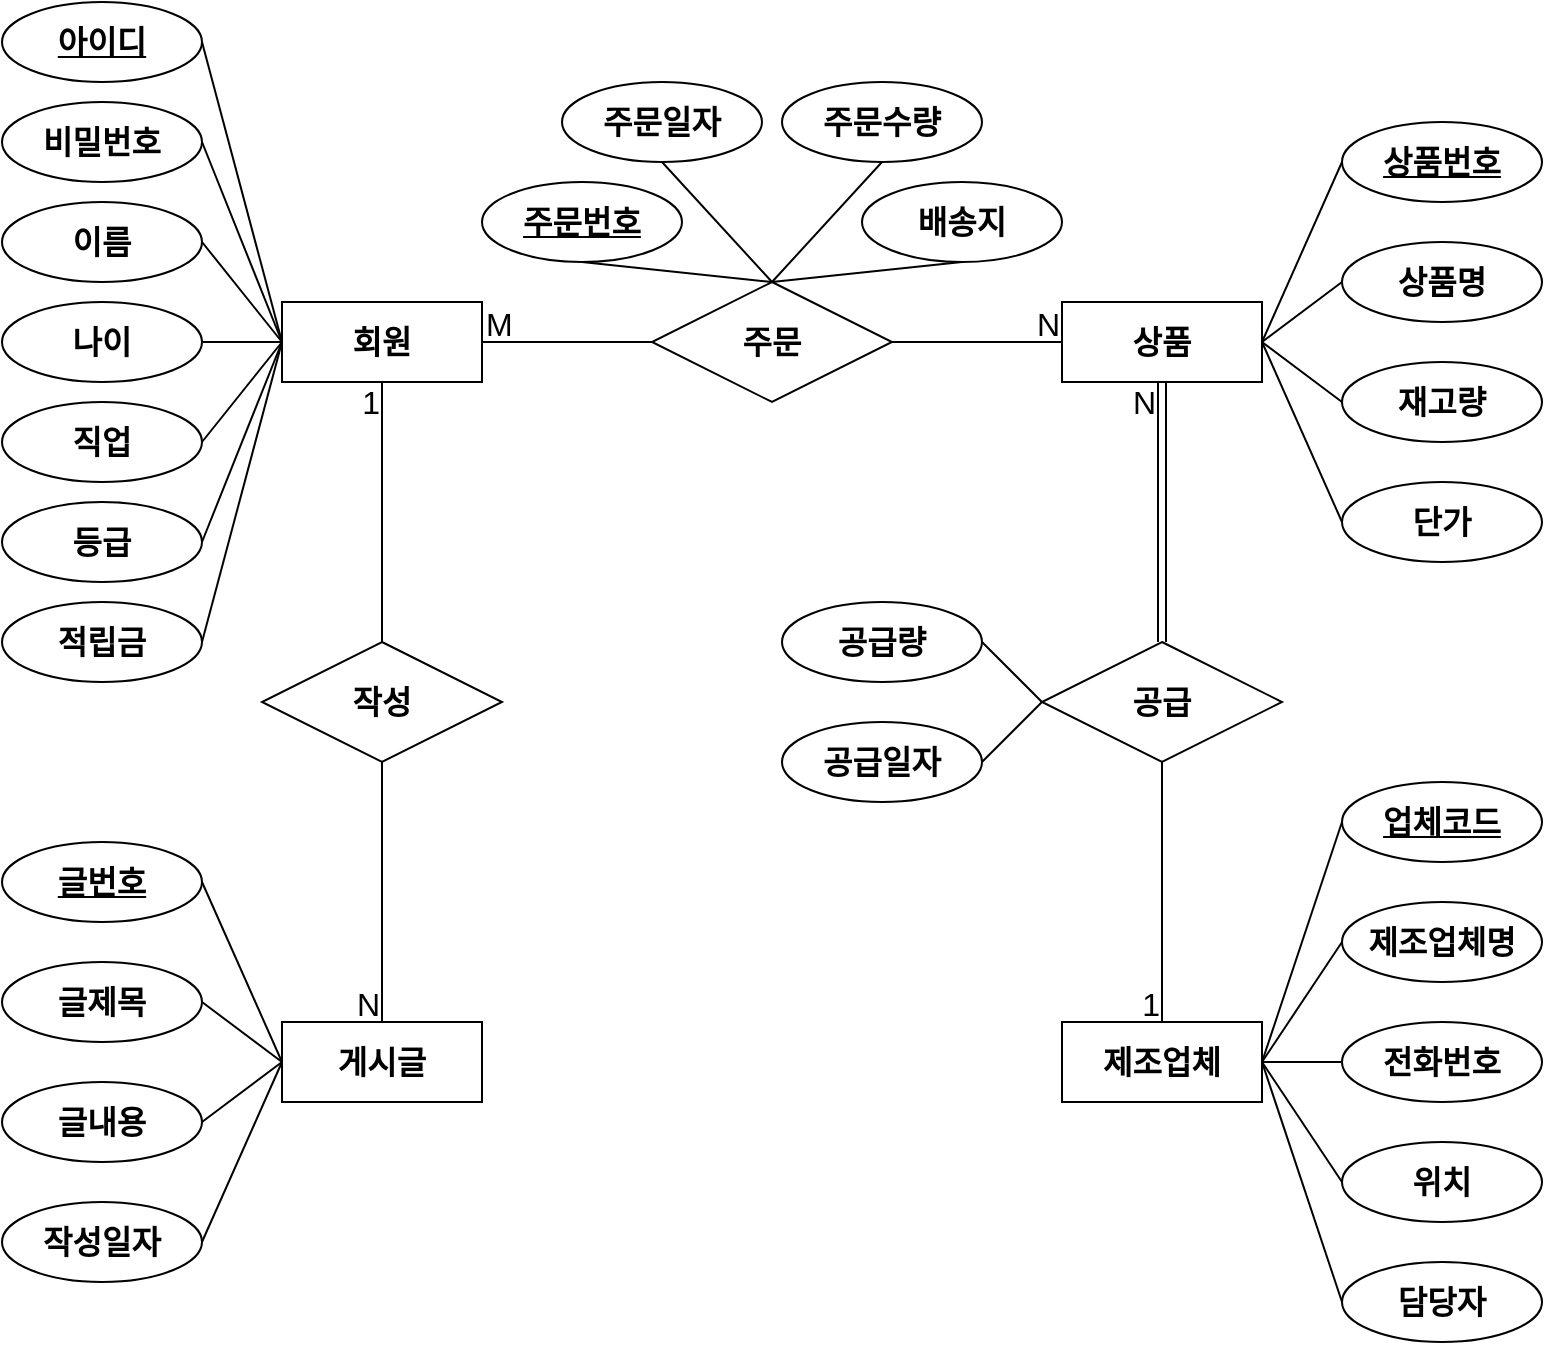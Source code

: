 <mxfile>
    <diagram id="jsAl5Rb3R3QNqB32WqyH" name="Page-1">
        <mxGraphModel dx="1168" dy="787" grid="1" gridSize="10" guides="1" tooltips="1" connect="1" arrows="1" fold="1" page="1" pageScale="1" pageWidth="850" pageHeight="1100" math="0" shadow="0">
            <root>
                <mxCell id="0"/>
                <mxCell id="1" parent="0"/>
                <mxCell id="35" value="" style="endArrow=none;html=1;rounded=0;fontSize=16;entryX=0;entryY=0.5;entryDx=0;entryDy=0;exitX=1;exitY=0.5;exitDx=0;exitDy=0;" edge="1" parent="1" source="3" target="28">
                    <mxGeometry relative="1" as="geometry">
                        <mxPoint x="640" y="130" as="sourcePoint"/>
                        <mxPoint x="710" y="60" as="targetPoint"/>
                    </mxGeometry>
                </mxCell>
                <mxCell id="36" value="" style="endArrow=none;html=1;rounded=0;fontSize=16;exitX=1;exitY=0.5;exitDx=0;exitDy=0;entryX=0;entryY=0.5;entryDx=0;entryDy=0;" edge="1" parent="1" source="3" target="29">
                    <mxGeometry relative="1" as="geometry">
                        <mxPoint x="510" y="120.5" as="sourcePoint"/>
                        <mxPoint x="550" y="121" as="targetPoint"/>
                    </mxGeometry>
                </mxCell>
                <mxCell id="2" value="&lt;font style=&quot;font-size: 16px;&quot;&gt;&lt;b&gt;회원&lt;/b&gt;&lt;/font&gt;" style="whiteSpace=wrap;html=1;align=center;" vertex="1" parent="1">
                    <mxGeometry x="180" y="190" width="100" height="40" as="geometry"/>
                </mxCell>
                <mxCell id="3" value="&lt;span style=&quot;font-size: 16px;&quot;&gt;&lt;b&gt;상품&lt;br&gt;&lt;/b&gt;&lt;/span&gt;" style="whiteSpace=wrap;html=1;align=center;" vertex="1" parent="1">
                    <mxGeometry x="570" y="190" width="100" height="40" as="geometry"/>
                </mxCell>
                <mxCell id="6" value="아이디" style="ellipse;whiteSpace=wrap;html=1;align=center;fontStyle=5;fontSize=16;" vertex="1" parent="1">
                    <mxGeometry x="40" y="40" width="100" height="40" as="geometry"/>
                </mxCell>
                <mxCell id="10" value="비밀번호" style="ellipse;whiteSpace=wrap;html=1;align=center;fontSize=16;fontStyle=1" vertex="1" parent="1">
                    <mxGeometry x="40" y="90" width="100" height="40" as="geometry"/>
                </mxCell>
                <mxCell id="11" value="이름" style="ellipse;whiteSpace=wrap;html=1;align=center;fontSize=16;fontStyle=1" vertex="1" parent="1">
                    <mxGeometry x="40" y="140" width="100" height="40" as="geometry"/>
                </mxCell>
                <mxCell id="12" value="나이" style="ellipse;whiteSpace=wrap;html=1;align=center;fontSize=16;fontStyle=1" vertex="1" parent="1">
                    <mxGeometry x="40" y="190" width="100" height="40" as="geometry"/>
                </mxCell>
                <mxCell id="13" value="직업" style="ellipse;whiteSpace=wrap;html=1;align=center;fontSize=16;fontStyle=1" vertex="1" parent="1">
                    <mxGeometry x="40" y="240" width="100" height="40" as="geometry"/>
                </mxCell>
                <mxCell id="14" value="등급" style="ellipse;whiteSpace=wrap;html=1;align=center;fontSize=16;fontStyle=1" vertex="1" parent="1">
                    <mxGeometry x="40" y="290" width="100" height="40" as="geometry"/>
                </mxCell>
                <mxCell id="15" value="적립금" style="ellipse;whiteSpace=wrap;html=1;align=center;fontSize=16;fontStyle=1" vertex="1" parent="1">
                    <mxGeometry x="40" y="340" width="100" height="40" as="geometry"/>
                </mxCell>
                <mxCell id="21" value="" style="endArrow=none;html=1;rounded=0;fontSize=16;entryX=0;entryY=0.5;entryDx=0;entryDy=0;exitX=1;exitY=0.5;exitDx=0;exitDy=0;" edge="1" parent="1" source="6" target="2">
                    <mxGeometry relative="1" as="geometry">
                        <mxPoint x="260" y="60" as="sourcePoint"/>
                        <mxPoint x="250" y="110" as="targetPoint"/>
                    </mxGeometry>
                </mxCell>
                <mxCell id="22" value="" style="endArrow=none;html=1;rounded=0;fontSize=16;entryX=0;entryY=0.5;entryDx=0;entryDy=0;exitX=1;exitY=0.5;exitDx=0;exitDy=0;" edge="1" parent="1" source="10" target="2">
                    <mxGeometry relative="1" as="geometry">
                        <mxPoint x="140" y="59.5" as="sourcePoint"/>
                        <mxPoint x="220" y="190" as="targetPoint"/>
                    </mxGeometry>
                </mxCell>
                <mxCell id="23" value="" style="endArrow=none;html=1;rounded=0;fontSize=16;entryX=0;entryY=0.5;entryDx=0;entryDy=0;exitX=1;exitY=0.5;exitDx=0;exitDy=0;" edge="1" parent="1" source="11" target="2">
                    <mxGeometry relative="1" as="geometry">
                        <mxPoint x="150" y="120" as="sourcePoint"/>
                        <mxPoint x="230" y="200" as="targetPoint"/>
                    </mxGeometry>
                </mxCell>
                <mxCell id="24" value="" style="endArrow=none;html=1;rounded=0;fontSize=16;entryX=0;entryY=0.5;entryDx=0;entryDy=0;exitX=1;exitY=0.5;exitDx=0;exitDy=0;" edge="1" parent="1" source="12" target="2">
                    <mxGeometry relative="1" as="geometry">
                        <mxPoint x="150" y="170" as="sourcePoint"/>
                        <mxPoint x="180" y="220" as="targetPoint"/>
                    </mxGeometry>
                </mxCell>
                <mxCell id="25" value="" style="endArrow=none;html=1;rounded=0;fontSize=16;exitX=1;exitY=0.5;exitDx=0;exitDy=0;entryX=0;entryY=0.5;entryDx=0;entryDy=0;" edge="1" parent="1" source="13" target="2">
                    <mxGeometry relative="1" as="geometry">
                        <mxPoint x="190" y="310" as="sourcePoint"/>
                        <mxPoint x="170" y="210" as="targetPoint"/>
                    </mxGeometry>
                </mxCell>
                <mxCell id="26" value="" style="endArrow=none;html=1;rounded=0;fontSize=16;exitX=1;exitY=0.5;exitDx=0;exitDy=0;entryX=0;entryY=0.5;entryDx=0;entryDy=0;" edge="1" parent="1" source="14" target="2">
                    <mxGeometry relative="1" as="geometry">
                        <mxPoint x="150" y="270" as="sourcePoint"/>
                        <mxPoint x="180" y="290" as="targetPoint"/>
                    </mxGeometry>
                </mxCell>
                <mxCell id="27" value="" style="endArrow=none;html=1;rounded=0;fontSize=16;exitX=1;exitY=0.5;exitDx=0;exitDy=0;entryX=0;entryY=0.5;entryDx=0;entryDy=0;" edge="1" parent="1" source="15" target="2">
                    <mxGeometry relative="1" as="geometry">
                        <mxPoint x="150" y="320" as="sourcePoint"/>
                        <mxPoint x="210" y="290" as="targetPoint"/>
                    </mxGeometry>
                </mxCell>
                <mxCell id="28" value="상품번호" style="ellipse;whiteSpace=wrap;html=1;align=center;fontStyle=5;fontSize=16;" vertex="1" parent="1">
                    <mxGeometry x="710" y="100" width="100" height="40" as="geometry"/>
                </mxCell>
                <mxCell id="29" value="상품명" style="ellipse;whiteSpace=wrap;html=1;align=center;fontSize=16;fontStyle=1" vertex="1" parent="1">
                    <mxGeometry x="710" y="160" width="100" height="40" as="geometry"/>
                </mxCell>
                <mxCell id="30" value="재고량" style="ellipse;whiteSpace=wrap;html=1;align=center;fontSize=16;fontStyle=1" vertex="1" parent="1">
                    <mxGeometry x="710" y="220" width="100" height="40" as="geometry"/>
                </mxCell>
                <mxCell id="31" value="단가" style="ellipse;whiteSpace=wrap;html=1;align=center;fontSize=16;fontStyle=1" vertex="1" parent="1">
                    <mxGeometry x="710" y="280" width="100" height="40" as="geometry"/>
                </mxCell>
                <mxCell id="42" value="" style="endArrow=none;html=1;rounded=0;fontSize=16;exitX=1;exitY=0.5;exitDx=0;exitDy=0;entryX=0;entryY=0.5;entryDx=0;entryDy=0;" edge="1" parent="1" source="3" target="30">
                    <mxGeometry relative="1" as="geometry">
                        <mxPoint x="690" y="220" as="sourcePoint"/>
                        <mxPoint x="720" y="200" as="targetPoint"/>
                    </mxGeometry>
                </mxCell>
                <mxCell id="43" value="" style="endArrow=none;html=1;rounded=0;fontSize=16;exitX=1;exitY=0.5;exitDx=0;exitDy=0;entryX=0;entryY=0.5;entryDx=0;entryDy=0;" edge="1" parent="1" source="3" target="31">
                    <mxGeometry relative="1" as="geometry">
                        <mxPoint x="690" y="220" as="sourcePoint"/>
                        <mxPoint x="720" y="250" as="targetPoint"/>
                    </mxGeometry>
                </mxCell>
                <mxCell id="62" value="&lt;span style=&quot;font-size: 16px;&quot;&gt;&lt;b&gt;제조업체&lt;br&gt;&lt;/b&gt;&lt;/span&gt;" style="whiteSpace=wrap;html=1;align=center;" vertex="1" parent="1">
                    <mxGeometry x="570" y="550" width="100" height="40" as="geometry"/>
                </mxCell>
                <mxCell id="63" value="&lt;span style=&quot;font-size: 16px;&quot;&gt;&lt;b&gt;게시글&lt;/b&gt;&lt;/span&gt;" style="whiteSpace=wrap;html=1;align=center;" vertex="1" parent="1">
                    <mxGeometry x="180" y="550" width="100" height="40" as="geometry"/>
                </mxCell>
                <mxCell id="64" value="" style="endArrow=none;html=1;rounded=0;fontSize=16;exitX=1;exitY=0.5;exitDx=0;exitDy=0;entryX=0;entryY=0.5;entryDx=0;entryDy=0;" edge="1" source="62" target="82" parent="1">
                    <mxGeometry relative="1" as="geometry">
                        <mxPoint x="650" y="520" as="sourcePoint"/>
                        <mxPoint x="660" y="480" as="targetPoint"/>
                    </mxGeometry>
                </mxCell>
                <mxCell id="65" value="" style="endArrow=none;html=1;rounded=0;fontSize=16;entryX=0;entryY=0.5;entryDx=0;entryDy=0;exitX=1;exitY=0.5;exitDx=0;exitDy=0;" edge="1" source="62" target="67" parent="1">
                    <mxGeometry relative="1" as="geometry">
                        <mxPoint x="650" y="480" as="sourcePoint"/>
                        <mxPoint x="550" y="481" as="targetPoint"/>
                    </mxGeometry>
                </mxCell>
                <mxCell id="67" value="전화번호" style="ellipse;whiteSpace=wrap;html=1;align=center;fontSize=16;fontStyle=1" vertex="1" parent="1">
                    <mxGeometry x="710" y="550" width="100" height="40" as="geometry"/>
                </mxCell>
                <mxCell id="68" value="위치" style="ellipse;whiteSpace=wrap;html=1;align=center;fontSize=16;fontStyle=1" vertex="1" parent="1">
                    <mxGeometry x="710" y="610" width="100" height="40" as="geometry"/>
                </mxCell>
                <mxCell id="69" value="담당자" style="ellipse;whiteSpace=wrap;html=1;align=center;fontSize=16;fontStyle=1" vertex="1" parent="1">
                    <mxGeometry x="710" y="670" width="100" height="40" as="geometry"/>
                </mxCell>
                <mxCell id="70" value="" style="endArrow=none;html=1;rounded=0;fontSize=16;entryX=0;entryY=0.5;entryDx=0;entryDy=0;exitX=1;exitY=0.5;exitDx=0;exitDy=0;" edge="1" source="62" target="68" parent="1">
                    <mxGeometry relative="1" as="geometry">
                        <mxPoint x="660" y="630" as="sourcePoint"/>
                        <mxPoint x="720" y="560" as="targetPoint"/>
                    </mxGeometry>
                </mxCell>
                <mxCell id="71" value="" style="endArrow=none;html=1;rounded=0;fontSize=16;entryX=0;entryY=0.5;entryDx=0;entryDy=0;exitX=1;exitY=0.5;exitDx=0;exitDy=0;" edge="1" source="62" target="69" parent="1">
                    <mxGeometry relative="1" as="geometry">
                        <mxPoint x="650" y="640" as="sourcePoint"/>
                        <mxPoint x="720" y="610" as="targetPoint"/>
                    </mxGeometry>
                </mxCell>
                <mxCell id="72" value="글제목" style="ellipse;whiteSpace=wrap;html=1;align=center;fontSize=16;fontStyle=1" vertex="1" parent="1">
                    <mxGeometry x="40" y="520" width="100" height="40" as="geometry"/>
                </mxCell>
                <mxCell id="73" value="글내용" style="ellipse;whiteSpace=wrap;html=1;align=center;fontSize=16;fontStyle=1" vertex="1" parent="1">
                    <mxGeometry x="40" y="580" width="100" height="40" as="geometry"/>
                </mxCell>
                <mxCell id="74" value="작성일자" style="ellipse;whiteSpace=wrap;html=1;align=center;fontSize=16;fontStyle=1" vertex="1" parent="1">
                    <mxGeometry x="40" y="640" width="100" height="40" as="geometry"/>
                </mxCell>
                <mxCell id="75" value="" style="endArrow=none;html=1;rounded=0;fontSize=16;exitX=0;exitY=0.5;exitDx=0;exitDy=0;entryX=1;entryY=0.5;entryDx=0;entryDy=0;" edge="1" source="63" target="81" parent="1">
                    <mxGeometry relative="1" as="geometry">
                        <mxPoint x="180" y="530" as="sourcePoint"/>
                        <mxPoint x="150" y="480" as="targetPoint"/>
                    </mxGeometry>
                </mxCell>
                <mxCell id="76" value="" style="endArrow=none;html=1;rounded=0;fontSize=16;entryX=1;entryY=0.5;entryDx=0;entryDy=0;exitX=0;exitY=0.5;exitDx=0;exitDy=0;" edge="1" source="63" target="72" parent="1">
                    <mxGeometry relative="1" as="geometry">
                        <mxPoint x="180" y="580" as="sourcePoint"/>
                        <mxPoint x="150" y="510" as="targetPoint"/>
                    </mxGeometry>
                </mxCell>
                <mxCell id="77" value="" style="endArrow=none;html=1;rounded=0;fontSize=16;entryX=1;entryY=0.5;entryDx=0;entryDy=0;exitX=0;exitY=0.5;exitDx=0;exitDy=0;" edge="1" source="63" target="73" parent="1">
                    <mxGeometry relative="1" as="geometry">
                        <mxPoint x="180" y="580" as="sourcePoint"/>
                        <mxPoint x="150" y="560" as="targetPoint"/>
                    </mxGeometry>
                </mxCell>
                <mxCell id="78" value="" style="endArrow=none;html=1;rounded=0;fontSize=16;entryX=1;entryY=0.5;entryDx=0;entryDy=0;exitX=0;exitY=0.5;exitDx=0;exitDy=0;" edge="1" source="63" target="74" parent="1">
                    <mxGeometry relative="1" as="geometry">
                        <mxPoint x="180" y="580" as="sourcePoint"/>
                        <mxPoint x="150" y="610" as="targetPoint"/>
                    </mxGeometry>
                </mxCell>
                <mxCell id="81" value="글번호" style="ellipse;whiteSpace=wrap;html=1;align=center;fontStyle=5;fontSize=16;" vertex="1" parent="1">
                    <mxGeometry x="40" y="460" width="100" height="40" as="geometry"/>
                </mxCell>
                <mxCell id="82" value="제조업체명" style="ellipse;whiteSpace=wrap;html=1;align=center;fontSize=16;fontStyle=1" vertex="1" parent="1">
                    <mxGeometry x="710" y="490" width="100" height="40" as="geometry"/>
                </mxCell>
                <mxCell id="84" value="" style="endArrow=none;html=1;rounded=0;fontSize=16;exitX=1;exitY=0.5;exitDx=0;exitDy=0;entryX=0;entryY=0.5;entryDx=0;entryDy=0;" edge="1" parent="1" source="2" target="3">
                    <mxGeometry relative="1" as="geometry">
                        <mxPoint x="390" y="320" as="sourcePoint"/>
                        <mxPoint x="550" y="320" as="targetPoint"/>
                    </mxGeometry>
                </mxCell>
                <mxCell id="85" value="M" style="resizable=0;html=1;align=left;verticalAlign=bottom;fontSize=16;" connectable="0" vertex="1" parent="84">
                    <mxGeometry x="-1" relative="1" as="geometry">
                        <mxPoint y="2" as="offset"/>
                    </mxGeometry>
                </mxCell>
                <mxCell id="86" value="N" style="resizable=0;html=1;align=right;verticalAlign=bottom;fontSize=16;" connectable="0" vertex="1" parent="84">
                    <mxGeometry x="1" relative="1" as="geometry">
                        <mxPoint x="-1" y="2" as="offset"/>
                    </mxGeometry>
                </mxCell>
                <mxCell id="83" value="주문" style="shape=rhombus;perimeter=rhombusPerimeter;whiteSpace=wrap;html=1;align=center;fontSize=16;fontStyle=1" vertex="1" parent="1">
                    <mxGeometry x="365" y="180" width="120" height="60" as="geometry"/>
                </mxCell>
                <mxCell id="87" value="주문일자" style="ellipse;whiteSpace=wrap;html=1;align=center;fontSize=16;fontStyle=1" vertex="1" parent="1">
                    <mxGeometry x="320" y="80" width="100" height="40" as="geometry"/>
                </mxCell>
                <mxCell id="88" value="주문번호" style="ellipse;whiteSpace=wrap;html=1;align=center;fontStyle=5;fontSize=16;" vertex="1" parent="1">
                    <mxGeometry x="280" y="130" width="100" height="40" as="geometry"/>
                </mxCell>
                <mxCell id="91" value="배송지" style="ellipse;whiteSpace=wrap;html=1;align=center;fontSize=16;fontStyle=1" vertex="1" parent="1">
                    <mxGeometry x="470" y="130" width="100" height="40" as="geometry"/>
                </mxCell>
                <mxCell id="92" value="주문수량" style="ellipse;whiteSpace=wrap;html=1;align=center;fontSize=16;fontStyle=1" vertex="1" parent="1">
                    <mxGeometry x="430" y="80" width="100" height="40" as="geometry"/>
                </mxCell>
                <mxCell id="93" value="" style="endArrow=none;html=1;rounded=0;fontSize=16;exitX=0.5;exitY=1;exitDx=0;exitDy=0;entryX=0.5;entryY=0;entryDx=0;entryDy=0;" edge="1" parent="1" source="87" target="83">
                    <mxGeometry relative="1" as="geometry">
                        <mxPoint x="390" y="320" as="sourcePoint"/>
                        <mxPoint x="550" y="320" as="targetPoint"/>
                    </mxGeometry>
                </mxCell>
                <mxCell id="94" value="" style="endArrow=none;html=1;rounded=0;fontSize=16;exitX=0.5;exitY=1;exitDx=0;exitDy=0;entryX=0.5;entryY=0;entryDx=0;entryDy=0;" edge="1" parent="1" source="92" target="83">
                    <mxGeometry relative="1" as="geometry">
                        <mxPoint x="370" y="120" as="sourcePoint"/>
                        <mxPoint x="435" y="190" as="targetPoint"/>
                    </mxGeometry>
                </mxCell>
                <mxCell id="95" value="" style="endArrow=none;html=1;rounded=0;fontSize=16;exitX=0.5;exitY=1;exitDx=0;exitDy=0;entryX=0.5;entryY=0;entryDx=0;entryDy=0;" edge="1" parent="1" source="91" target="83">
                    <mxGeometry relative="1" as="geometry">
                        <mxPoint x="500" y="120" as="sourcePoint"/>
                        <mxPoint x="435" y="190" as="targetPoint"/>
                    </mxGeometry>
                </mxCell>
                <mxCell id="96" value="" style="endArrow=none;html=1;rounded=0;fontSize=16;exitX=0.5;exitY=1;exitDx=0;exitDy=0;entryX=0.5;entryY=0;entryDx=0;entryDy=0;" edge="1" parent="1" source="88" target="83">
                    <mxGeometry relative="1" as="geometry">
                        <mxPoint x="530" y="180" as="sourcePoint"/>
                        <mxPoint x="435" y="190" as="targetPoint"/>
                    </mxGeometry>
                </mxCell>
                <mxCell id="98" value="공급" style="shape=rhombus;perimeter=rhombusPerimeter;whiteSpace=wrap;html=1;align=center;fontSize=16;fontStyle=1" vertex="1" parent="1">
                    <mxGeometry x="560" y="360" width="120" height="60" as="geometry"/>
                </mxCell>
                <mxCell id="99" value="공급량" style="ellipse;whiteSpace=wrap;html=1;align=center;fontSize=16;fontStyle=1" vertex="1" parent="1">
                    <mxGeometry x="430" y="340" width="100" height="40" as="geometry"/>
                </mxCell>
                <mxCell id="100" value="공급일자" style="ellipse;whiteSpace=wrap;html=1;align=center;fontSize=16;fontStyle=1" vertex="1" parent="1">
                    <mxGeometry x="430" y="400" width="100" height="40" as="geometry"/>
                </mxCell>
                <mxCell id="101" value="" style="endArrow=none;html=1;rounded=0;fontSize=16;entryX=0;entryY=0.5;entryDx=0;entryDy=0;exitX=1;exitY=0.5;exitDx=0;exitDy=0;" edge="1" parent="1" source="99" target="98">
                    <mxGeometry relative="1" as="geometry">
                        <mxPoint x="390" y="420" as="sourcePoint"/>
                        <mxPoint x="550" y="420" as="targetPoint"/>
                    </mxGeometry>
                </mxCell>
                <mxCell id="102" value="" style="endArrow=none;html=1;rounded=0;fontSize=16;entryX=0;entryY=0.5;entryDx=0;entryDy=0;exitX=1;exitY=0.5;exitDx=0;exitDy=0;" edge="1" parent="1" source="100" target="98">
                    <mxGeometry relative="1" as="geometry">
                        <mxPoint x="540" y="370" as="sourcePoint"/>
                        <mxPoint x="570" y="400" as="targetPoint"/>
                    </mxGeometry>
                </mxCell>
                <mxCell id="107" value="" style="shape=link;html=1;rounded=0;fontSize=16;entryX=0.5;entryY=1;entryDx=0;entryDy=0;exitX=0.5;exitY=0;exitDx=0;exitDy=0;" edge="1" parent="1" source="98" target="3">
                    <mxGeometry relative="1" as="geometry">
                        <mxPoint x="650" y="330" as="sourcePoint"/>
                        <mxPoint x="640" y="250" as="targetPoint"/>
                    </mxGeometry>
                </mxCell>
                <mxCell id="108" value="N" style="resizable=0;html=1;align=right;verticalAlign=bottom;fontSize=16;" connectable="0" vertex="1" parent="107">
                    <mxGeometry x="1" relative="1" as="geometry">
                        <mxPoint x="-3" y="21" as="offset"/>
                    </mxGeometry>
                </mxCell>
                <mxCell id="110" value="" style="endArrow=none;html=1;rounded=0;fontSize=16;entryX=0.5;entryY=0;entryDx=0;entryDy=0;exitX=0.5;exitY=1;exitDx=0;exitDy=0;" edge="1" parent="1" source="98" target="62">
                    <mxGeometry relative="1" as="geometry">
                        <mxPoint x="390" y="420" as="sourcePoint"/>
                        <mxPoint x="550" y="420" as="targetPoint"/>
                    </mxGeometry>
                </mxCell>
                <mxCell id="111" value="1" style="resizable=0;html=1;align=right;verticalAlign=bottom;fontSize=16;" connectable="0" vertex="1" parent="110">
                    <mxGeometry x="1" relative="1" as="geometry">
                        <mxPoint x="-1" y="2" as="offset"/>
                    </mxGeometry>
                </mxCell>
                <mxCell id="112" value="작성" style="shape=rhombus;perimeter=rhombusPerimeter;whiteSpace=wrap;html=1;align=center;fontSize=16;fontStyle=1" vertex="1" parent="1">
                    <mxGeometry x="170" y="360" width="120" height="60" as="geometry"/>
                </mxCell>
                <mxCell id="116" value="" style="endArrow=none;html=1;rounded=0;fontSize=16;exitX=0.5;exitY=0;exitDx=0;exitDy=0;entryX=0.5;entryY=1;entryDx=0;entryDy=0;" edge="1" parent="1" source="112" target="2">
                    <mxGeometry relative="1" as="geometry">
                        <mxPoint x="390" y="420" as="sourcePoint"/>
                        <mxPoint x="550" y="420" as="targetPoint"/>
                    </mxGeometry>
                </mxCell>
                <mxCell id="117" value="1" style="resizable=0;html=1;align=right;verticalAlign=bottom;fontSize=16;" connectable="0" vertex="1" parent="116">
                    <mxGeometry x="1" relative="1" as="geometry">
                        <mxPoint x="-1" y="21" as="offset"/>
                    </mxGeometry>
                </mxCell>
                <mxCell id="118" value="" style="endArrow=none;html=1;rounded=0;fontSize=16;exitX=0.5;exitY=1;exitDx=0;exitDy=0;entryX=0.5;entryY=0;entryDx=0;entryDy=0;" edge="1" parent="1" source="112" target="63">
                    <mxGeometry relative="1" as="geometry">
                        <mxPoint x="390" y="420" as="sourcePoint"/>
                        <mxPoint x="550" y="420" as="targetPoint"/>
                    </mxGeometry>
                </mxCell>
                <mxCell id="119" value="N" style="resizable=0;html=1;align=right;verticalAlign=bottom;fontSize=16;" connectable="0" vertex="1" parent="118">
                    <mxGeometry x="1" relative="1" as="geometry">
                        <mxPoint x="-1" y="2" as="offset"/>
                    </mxGeometry>
                </mxCell>
                <mxCell id="121" value="업체코드" style="ellipse;whiteSpace=wrap;html=1;align=center;fontStyle=5;fontSize=16;" vertex="1" parent="1">
                    <mxGeometry x="710" y="430" width="100" height="40" as="geometry"/>
                </mxCell>
                <mxCell id="122" value="" style="endArrow=none;html=1;rounded=0;fontSize=16;exitX=1;exitY=0.5;exitDx=0;exitDy=0;entryX=0;entryY=0.5;entryDx=0;entryDy=0;" edge="1" parent="1" source="62" target="121">
                    <mxGeometry relative="1" as="geometry">
                        <mxPoint x="680" y="580" as="sourcePoint"/>
                        <mxPoint x="720" y="490" as="targetPoint"/>
                    </mxGeometry>
                </mxCell>
            </root>
        </mxGraphModel>
    </diagram>
    <diagram id="MtBT6sG43rAc6Wiq1xis" name="Page-2">
        <mxGraphModel dx="1168" dy="787" grid="1" gridSize="10" guides="1" tooltips="1" connect="1" arrows="1" fold="1" page="1" pageScale="1" pageWidth="850" pageHeight="1100" math="0" shadow="0">
            <root>
                <mxCell id="0"/>
                <mxCell id="1" parent="0"/>
                <mxCell id="a8aeAzdmmFywEBgKxVxd-1" value="상품" style="shape=table;startSize=30;container=1;collapsible=1;childLayout=tableLayout;fixedRows=1;rowLines=0;fontStyle=1;align=center;resizeLast=1;fontSize=16;" vertex="1" parent="1">
                    <mxGeometry x="630" y="40" width="180" height="180" as="geometry"/>
                </mxCell>
                <mxCell id="a8aeAzdmmFywEBgKxVxd-2" value="" style="shape=tableRow;horizontal=0;startSize=0;swimlaneHead=0;swimlaneBody=0;fillColor=none;collapsible=0;dropTarget=0;points=[[0,0.5],[1,0.5]];portConstraint=eastwest;top=0;left=0;right=0;bottom=1;fontSize=16;" vertex="1" parent="a8aeAzdmmFywEBgKxVxd-1">
                    <mxGeometry y="30" width="180" height="30" as="geometry"/>
                </mxCell>
                <mxCell id="a8aeAzdmmFywEBgKxVxd-3" value="PK" style="shape=partialRectangle;connectable=0;fillColor=none;top=0;left=0;bottom=0;right=0;fontStyle=1;overflow=hidden;fontSize=16;" vertex="1" parent="a8aeAzdmmFywEBgKxVxd-2">
                    <mxGeometry width="30" height="30" as="geometry">
                        <mxRectangle width="30" height="30" as="alternateBounds"/>
                    </mxGeometry>
                </mxCell>
                <mxCell id="a8aeAzdmmFywEBgKxVxd-4" value="상품번호" style="shape=partialRectangle;connectable=0;fillColor=none;top=0;left=0;bottom=0;right=0;align=left;spacingLeft=6;fontStyle=5;overflow=hidden;fontSize=16;" vertex="1" parent="a8aeAzdmmFywEBgKxVxd-2">
                    <mxGeometry x="30" width="150" height="30" as="geometry">
                        <mxRectangle width="150" height="30" as="alternateBounds"/>
                    </mxGeometry>
                </mxCell>
                <mxCell id="_bNFRMk8rNbkl4sg2uGG-1" value="" style="shape=tableRow;horizontal=0;startSize=0;swimlaneHead=0;swimlaneBody=0;fillColor=none;collapsible=0;dropTarget=0;points=[[0,0.5],[1,0.5]];portConstraint=eastwest;top=0;left=0;right=0;bottom=1;fontSize=16;" vertex="1" parent="a8aeAzdmmFywEBgKxVxd-1">
                    <mxGeometry y="60" width="180" height="30" as="geometry"/>
                </mxCell>
                <mxCell id="_bNFRMk8rNbkl4sg2uGG-2" value="FK" style="shape=partialRectangle;connectable=0;fillColor=none;top=0;left=0;bottom=0;right=0;fontStyle=1;overflow=hidden;fontSize=16;" vertex="1" parent="_bNFRMk8rNbkl4sg2uGG-1">
                    <mxGeometry width="30" height="30" as="geometry">
                        <mxRectangle width="30" height="30" as="alternateBounds"/>
                    </mxGeometry>
                </mxCell>
                <mxCell id="_bNFRMk8rNbkl4sg2uGG-3" value="업체코드" style="shape=partialRectangle;connectable=0;fillColor=none;top=0;left=0;bottom=0;right=0;align=left;spacingLeft=6;fontStyle=5;overflow=hidden;fontSize=16;" vertex="1" parent="_bNFRMk8rNbkl4sg2uGG-1">
                    <mxGeometry x="30" width="150" height="30" as="geometry">
                        <mxRectangle width="150" height="30" as="alternateBounds"/>
                    </mxGeometry>
                </mxCell>
                <mxCell id="a8aeAzdmmFywEBgKxVxd-5" value="" style="shape=tableRow;horizontal=0;startSize=0;swimlaneHead=0;swimlaneBody=0;fillColor=none;collapsible=0;dropTarget=0;points=[[0,0.5],[1,0.5]];portConstraint=eastwest;top=0;left=0;right=0;bottom=0;fontSize=16;" vertex="1" parent="a8aeAzdmmFywEBgKxVxd-1">
                    <mxGeometry y="90" width="180" height="30" as="geometry"/>
                </mxCell>
                <mxCell id="a8aeAzdmmFywEBgKxVxd-6" value="" style="shape=partialRectangle;connectable=0;fillColor=none;top=0;left=0;bottom=0;right=0;editable=1;overflow=hidden;fontSize=16;" vertex="1" parent="a8aeAzdmmFywEBgKxVxd-5">
                    <mxGeometry width="30" height="30" as="geometry">
                        <mxRectangle width="30" height="30" as="alternateBounds"/>
                    </mxGeometry>
                </mxCell>
                <mxCell id="a8aeAzdmmFywEBgKxVxd-7" value="상품명" style="shape=partialRectangle;connectable=0;fillColor=none;top=0;left=0;bottom=0;right=0;align=left;spacingLeft=6;overflow=hidden;fontSize=16;" vertex="1" parent="a8aeAzdmmFywEBgKxVxd-5">
                    <mxGeometry x="30" width="150" height="30" as="geometry">
                        <mxRectangle width="150" height="30" as="alternateBounds"/>
                    </mxGeometry>
                </mxCell>
                <mxCell id="a8aeAzdmmFywEBgKxVxd-8" value="" style="shape=tableRow;horizontal=0;startSize=0;swimlaneHead=0;swimlaneBody=0;fillColor=none;collapsible=0;dropTarget=0;points=[[0,0.5],[1,0.5]];portConstraint=eastwest;top=0;left=0;right=0;bottom=0;fontSize=16;" vertex="1" parent="a8aeAzdmmFywEBgKxVxd-1">
                    <mxGeometry y="120" width="180" height="30" as="geometry"/>
                </mxCell>
                <mxCell id="a8aeAzdmmFywEBgKxVxd-9" value="" style="shape=partialRectangle;connectable=0;fillColor=none;top=0;left=0;bottom=0;right=0;editable=1;overflow=hidden;fontSize=16;" vertex="1" parent="a8aeAzdmmFywEBgKxVxd-8">
                    <mxGeometry width="30" height="30" as="geometry">
                        <mxRectangle width="30" height="30" as="alternateBounds"/>
                    </mxGeometry>
                </mxCell>
                <mxCell id="a8aeAzdmmFywEBgKxVxd-10" value="재고량" style="shape=partialRectangle;connectable=0;fillColor=none;top=0;left=0;bottom=0;right=0;align=left;spacingLeft=6;overflow=hidden;fontSize=16;" vertex="1" parent="a8aeAzdmmFywEBgKxVxd-8">
                    <mxGeometry x="30" width="150" height="30" as="geometry">
                        <mxRectangle width="150" height="30" as="alternateBounds"/>
                    </mxGeometry>
                </mxCell>
                <mxCell id="a8aeAzdmmFywEBgKxVxd-11" value="" style="shape=tableRow;horizontal=0;startSize=0;swimlaneHead=0;swimlaneBody=0;fillColor=none;collapsible=0;dropTarget=0;points=[[0,0.5],[1,0.5]];portConstraint=eastwest;top=0;left=0;right=0;bottom=0;fontSize=16;" vertex="1" parent="a8aeAzdmmFywEBgKxVxd-1">
                    <mxGeometry y="150" width="180" height="30" as="geometry"/>
                </mxCell>
                <mxCell id="a8aeAzdmmFywEBgKxVxd-12" value="" style="shape=partialRectangle;connectable=0;fillColor=none;top=0;left=0;bottom=0;right=0;editable=1;overflow=hidden;fontSize=16;" vertex="1" parent="a8aeAzdmmFywEBgKxVxd-11">
                    <mxGeometry width="30" height="30" as="geometry">
                        <mxRectangle width="30" height="30" as="alternateBounds"/>
                    </mxGeometry>
                </mxCell>
                <mxCell id="a8aeAzdmmFywEBgKxVxd-13" value="단가" style="shape=partialRectangle;connectable=0;fillColor=none;top=0;left=0;bottom=0;right=0;align=left;spacingLeft=6;overflow=hidden;fontSize=16;" vertex="1" parent="a8aeAzdmmFywEBgKxVxd-11">
                    <mxGeometry x="30" width="150" height="30" as="geometry">
                        <mxRectangle width="150" height="30" as="alternateBounds"/>
                    </mxGeometry>
                </mxCell>
                <mxCell id="7ZBSr1rSLkmTjRtiSwF3-1" value="제조업체" style="shape=table;startSize=30;container=1;collapsible=1;childLayout=tableLayout;fixedRows=1;rowLines=0;fontStyle=1;align=center;resizeLast=1;fontSize=16;" vertex="1" parent="1">
                    <mxGeometry x="630" y="430" width="180" height="180" as="geometry"/>
                </mxCell>
                <mxCell id="7ZBSr1rSLkmTjRtiSwF3-2" value="" style="shape=tableRow;horizontal=0;startSize=0;swimlaneHead=0;swimlaneBody=0;fillColor=none;collapsible=0;dropTarget=0;points=[[0,0.5],[1,0.5]];portConstraint=eastwest;top=0;left=0;right=0;bottom=1;fontSize=16;" vertex="1" parent="7ZBSr1rSLkmTjRtiSwF3-1">
                    <mxGeometry y="30" width="180" height="30" as="geometry"/>
                </mxCell>
                <mxCell id="7ZBSr1rSLkmTjRtiSwF3-3" value="PK" style="shape=partialRectangle;connectable=0;fillColor=none;top=0;left=0;bottom=0;right=0;fontStyle=1;overflow=hidden;fontSize=16;" vertex="1" parent="7ZBSr1rSLkmTjRtiSwF3-2">
                    <mxGeometry width="30" height="30" as="geometry">
                        <mxRectangle width="30" height="30" as="alternateBounds"/>
                    </mxGeometry>
                </mxCell>
                <mxCell id="7ZBSr1rSLkmTjRtiSwF3-4" value="업체코드" style="shape=partialRectangle;connectable=0;fillColor=none;top=0;left=0;bottom=0;right=0;align=left;spacingLeft=6;fontStyle=5;overflow=hidden;fontSize=16;" vertex="1" parent="7ZBSr1rSLkmTjRtiSwF3-2">
                    <mxGeometry x="30" width="150" height="30" as="geometry">
                        <mxRectangle width="150" height="30" as="alternateBounds"/>
                    </mxGeometry>
                </mxCell>
                <mxCell id="7ZBSr1rSLkmTjRtiSwF3-5" value="" style="shape=tableRow;horizontal=0;startSize=0;swimlaneHead=0;swimlaneBody=0;fillColor=none;collapsible=0;dropTarget=0;points=[[0,0.5],[1,0.5]];portConstraint=eastwest;top=0;left=0;right=0;bottom=0;fontSize=16;" vertex="1" parent="7ZBSr1rSLkmTjRtiSwF3-1">
                    <mxGeometry y="60" width="180" height="30" as="geometry"/>
                </mxCell>
                <mxCell id="7ZBSr1rSLkmTjRtiSwF3-6" value="" style="shape=partialRectangle;connectable=0;fillColor=none;top=0;left=0;bottom=0;right=0;editable=1;overflow=hidden;fontSize=16;" vertex="1" parent="7ZBSr1rSLkmTjRtiSwF3-5">
                    <mxGeometry width="30" height="30" as="geometry">
                        <mxRectangle width="30" height="30" as="alternateBounds"/>
                    </mxGeometry>
                </mxCell>
                <mxCell id="7ZBSr1rSLkmTjRtiSwF3-7" value="제조업체명" style="shape=partialRectangle;connectable=0;fillColor=none;top=0;left=0;bottom=0;right=0;align=left;spacingLeft=6;overflow=hidden;fontSize=16;" vertex="1" parent="7ZBSr1rSLkmTjRtiSwF3-5">
                    <mxGeometry x="30" width="150" height="30" as="geometry">
                        <mxRectangle width="150" height="30" as="alternateBounds"/>
                    </mxGeometry>
                </mxCell>
                <mxCell id="7ZBSr1rSLkmTjRtiSwF3-8" value="" style="shape=tableRow;horizontal=0;startSize=0;swimlaneHead=0;swimlaneBody=0;fillColor=none;collapsible=0;dropTarget=0;points=[[0,0.5],[1,0.5]];portConstraint=eastwest;top=0;left=0;right=0;bottom=0;fontSize=16;" vertex="1" parent="7ZBSr1rSLkmTjRtiSwF3-1">
                    <mxGeometry y="90" width="180" height="30" as="geometry"/>
                </mxCell>
                <mxCell id="7ZBSr1rSLkmTjRtiSwF3-9" value="" style="shape=partialRectangle;connectable=0;fillColor=none;top=0;left=0;bottom=0;right=0;editable=1;overflow=hidden;fontSize=16;" vertex="1" parent="7ZBSr1rSLkmTjRtiSwF3-8">
                    <mxGeometry width="30" height="30" as="geometry">
                        <mxRectangle width="30" height="30" as="alternateBounds"/>
                    </mxGeometry>
                </mxCell>
                <mxCell id="7ZBSr1rSLkmTjRtiSwF3-10" value="전화번호" style="shape=partialRectangle;connectable=0;fillColor=none;top=0;left=0;bottom=0;right=0;align=left;spacingLeft=6;overflow=hidden;fontSize=16;" vertex="1" parent="7ZBSr1rSLkmTjRtiSwF3-8">
                    <mxGeometry x="30" width="150" height="30" as="geometry">
                        <mxRectangle width="150" height="30" as="alternateBounds"/>
                    </mxGeometry>
                </mxCell>
                <mxCell id="7ZBSr1rSLkmTjRtiSwF3-11" value="" style="shape=tableRow;horizontal=0;startSize=0;swimlaneHead=0;swimlaneBody=0;fillColor=none;collapsible=0;dropTarget=0;points=[[0,0.5],[1,0.5]];portConstraint=eastwest;top=0;left=0;right=0;bottom=0;fontSize=16;" vertex="1" parent="7ZBSr1rSLkmTjRtiSwF3-1">
                    <mxGeometry y="120" width="180" height="30" as="geometry"/>
                </mxCell>
                <mxCell id="7ZBSr1rSLkmTjRtiSwF3-12" value="" style="shape=partialRectangle;connectable=0;fillColor=none;top=0;left=0;bottom=0;right=0;editable=1;overflow=hidden;fontSize=16;" vertex="1" parent="7ZBSr1rSLkmTjRtiSwF3-11">
                    <mxGeometry width="30" height="30" as="geometry">
                        <mxRectangle width="30" height="30" as="alternateBounds"/>
                    </mxGeometry>
                </mxCell>
                <mxCell id="7ZBSr1rSLkmTjRtiSwF3-13" value="위치" style="shape=partialRectangle;connectable=0;fillColor=none;top=0;left=0;bottom=0;right=0;align=left;spacingLeft=6;overflow=hidden;fontSize=16;" vertex="1" parent="7ZBSr1rSLkmTjRtiSwF3-11">
                    <mxGeometry x="30" width="150" height="30" as="geometry">
                        <mxRectangle width="150" height="30" as="alternateBounds"/>
                    </mxGeometry>
                </mxCell>
                <mxCell id="7ZBSr1rSLkmTjRtiSwF3-40" value="" style="shape=tableRow;horizontal=0;startSize=0;swimlaneHead=0;swimlaneBody=0;fillColor=none;collapsible=0;dropTarget=0;points=[[0,0.5],[1,0.5]];portConstraint=eastwest;top=0;left=0;right=0;bottom=0;fontSize=16;" vertex="1" parent="7ZBSr1rSLkmTjRtiSwF3-1">
                    <mxGeometry y="150" width="180" height="30" as="geometry"/>
                </mxCell>
                <mxCell id="7ZBSr1rSLkmTjRtiSwF3-41" value="" style="shape=partialRectangle;connectable=0;fillColor=none;top=0;left=0;bottom=0;right=0;editable=1;overflow=hidden;fontSize=16;" vertex="1" parent="7ZBSr1rSLkmTjRtiSwF3-40">
                    <mxGeometry width="30" height="30" as="geometry">
                        <mxRectangle width="30" height="30" as="alternateBounds"/>
                    </mxGeometry>
                </mxCell>
                <mxCell id="7ZBSr1rSLkmTjRtiSwF3-42" value="담당자" style="shape=partialRectangle;connectable=0;fillColor=none;top=0;left=0;bottom=0;right=0;align=left;spacingLeft=6;overflow=hidden;fontSize=16;" vertex="1" parent="7ZBSr1rSLkmTjRtiSwF3-40">
                    <mxGeometry x="30" width="150" height="30" as="geometry">
                        <mxRectangle width="150" height="30" as="alternateBounds"/>
                    </mxGeometry>
                </mxCell>
                <mxCell id="7ZBSr1rSLkmTjRtiSwF3-14" value="게시글" style="shape=table;startSize=30;container=1;collapsible=1;childLayout=tableLayout;fixedRows=1;rowLines=0;fontStyle=1;align=center;resizeLast=1;fontSize=16;" vertex="1" parent="1">
                    <mxGeometry x="40" y="430" width="180" height="180" as="geometry"/>
                </mxCell>
                <mxCell id="7ZBSr1rSLkmTjRtiSwF3-15" value="" style="shape=tableRow;horizontal=0;startSize=0;swimlaneHead=0;swimlaneBody=0;fillColor=none;collapsible=0;dropTarget=0;points=[[0,0.5],[1,0.5]];portConstraint=eastwest;top=0;left=0;right=0;bottom=1;fontSize=16;" vertex="1" parent="7ZBSr1rSLkmTjRtiSwF3-14">
                    <mxGeometry y="30" width="180" height="30" as="geometry"/>
                </mxCell>
                <mxCell id="7ZBSr1rSLkmTjRtiSwF3-16" value="PK" style="shape=partialRectangle;connectable=0;fillColor=none;top=0;left=0;bottom=0;right=0;fontStyle=1;overflow=hidden;fontSize=16;" vertex="1" parent="7ZBSr1rSLkmTjRtiSwF3-15">
                    <mxGeometry width="30" height="30" as="geometry">
                        <mxRectangle width="30" height="30" as="alternateBounds"/>
                    </mxGeometry>
                </mxCell>
                <mxCell id="7ZBSr1rSLkmTjRtiSwF3-17" value="글번호" style="shape=partialRectangle;connectable=0;fillColor=none;top=0;left=0;bottom=0;right=0;align=left;spacingLeft=6;fontStyle=5;overflow=hidden;fontSize=16;" vertex="1" parent="7ZBSr1rSLkmTjRtiSwF3-15">
                    <mxGeometry x="30" width="150" height="30" as="geometry">
                        <mxRectangle width="150" height="30" as="alternateBounds"/>
                    </mxGeometry>
                </mxCell>
                <mxCell id="mFQa-hgQGJaao2VR6IK3-1" value="" style="shape=tableRow;horizontal=0;startSize=0;swimlaneHead=0;swimlaneBody=0;fillColor=none;collapsible=0;dropTarget=0;points=[[0,0.5],[1,0.5]];portConstraint=eastwest;top=0;left=0;right=0;bottom=1;fontSize=16;" vertex="1" parent="7ZBSr1rSLkmTjRtiSwF3-14">
                    <mxGeometry y="60" width="180" height="30" as="geometry"/>
                </mxCell>
                <mxCell id="mFQa-hgQGJaao2VR6IK3-2" value="FK" style="shape=partialRectangle;connectable=0;fillColor=none;top=0;left=0;bottom=0;right=0;fontStyle=1;overflow=hidden;fontSize=16;" vertex="1" parent="mFQa-hgQGJaao2VR6IK3-1">
                    <mxGeometry width="30" height="30" as="geometry">
                        <mxRectangle width="30" height="30" as="alternateBounds"/>
                    </mxGeometry>
                </mxCell>
                <mxCell id="mFQa-hgQGJaao2VR6IK3-3" value="아이디" style="shape=partialRectangle;connectable=0;fillColor=none;top=0;left=0;bottom=0;right=0;align=left;spacingLeft=6;fontStyle=5;overflow=hidden;fontSize=16;" vertex="1" parent="mFQa-hgQGJaao2VR6IK3-1">
                    <mxGeometry x="30" width="150" height="30" as="geometry">
                        <mxRectangle width="150" height="30" as="alternateBounds"/>
                    </mxGeometry>
                </mxCell>
                <mxCell id="7ZBSr1rSLkmTjRtiSwF3-18" value="" style="shape=tableRow;horizontal=0;startSize=0;swimlaneHead=0;swimlaneBody=0;fillColor=none;collapsible=0;dropTarget=0;points=[[0,0.5],[1,0.5]];portConstraint=eastwest;top=0;left=0;right=0;bottom=0;fontSize=16;" vertex="1" parent="7ZBSr1rSLkmTjRtiSwF3-14">
                    <mxGeometry y="90" width="180" height="30" as="geometry"/>
                </mxCell>
                <mxCell id="7ZBSr1rSLkmTjRtiSwF3-19" value="" style="shape=partialRectangle;connectable=0;fillColor=none;top=0;left=0;bottom=0;right=0;editable=1;overflow=hidden;fontSize=16;" vertex="1" parent="7ZBSr1rSLkmTjRtiSwF3-18">
                    <mxGeometry width="30" height="30" as="geometry">
                        <mxRectangle width="30" height="30" as="alternateBounds"/>
                    </mxGeometry>
                </mxCell>
                <mxCell id="7ZBSr1rSLkmTjRtiSwF3-20" value="글제목" style="shape=partialRectangle;connectable=0;fillColor=none;top=0;left=0;bottom=0;right=0;align=left;spacingLeft=6;overflow=hidden;fontSize=16;" vertex="1" parent="7ZBSr1rSLkmTjRtiSwF3-18">
                    <mxGeometry x="30" width="150" height="30" as="geometry">
                        <mxRectangle width="150" height="30" as="alternateBounds"/>
                    </mxGeometry>
                </mxCell>
                <mxCell id="7ZBSr1rSLkmTjRtiSwF3-21" value="" style="shape=tableRow;horizontal=0;startSize=0;swimlaneHead=0;swimlaneBody=0;fillColor=none;collapsible=0;dropTarget=0;points=[[0,0.5],[1,0.5]];portConstraint=eastwest;top=0;left=0;right=0;bottom=0;fontSize=16;" vertex="1" parent="7ZBSr1rSLkmTjRtiSwF3-14">
                    <mxGeometry y="120" width="180" height="30" as="geometry"/>
                </mxCell>
                <mxCell id="7ZBSr1rSLkmTjRtiSwF3-22" value="" style="shape=partialRectangle;connectable=0;fillColor=none;top=0;left=0;bottom=0;right=0;editable=1;overflow=hidden;fontSize=16;" vertex="1" parent="7ZBSr1rSLkmTjRtiSwF3-21">
                    <mxGeometry width="30" height="30" as="geometry">
                        <mxRectangle width="30" height="30" as="alternateBounds"/>
                    </mxGeometry>
                </mxCell>
                <mxCell id="7ZBSr1rSLkmTjRtiSwF3-23" value="글내용" style="shape=partialRectangle;connectable=0;fillColor=none;top=0;left=0;bottom=0;right=0;align=left;spacingLeft=6;overflow=hidden;fontSize=16;" vertex="1" parent="7ZBSr1rSLkmTjRtiSwF3-21">
                    <mxGeometry x="30" width="150" height="30" as="geometry">
                        <mxRectangle width="150" height="30" as="alternateBounds"/>
                    </mxGeometry>
                </mxCell>
                <mxCell id="7ZBSr1rSLkmTjRtiSwF3-24" value="" style="shape=tableRow;horizontal=0;startSize=0;swimlaneHead=0;swimlaneBody=0;fillColor=none;collapsible=0;dropTarget=0;points=[[0,0.5],[1,0.5]];portConstraint=eastwest;top=0;left=0;right=0;bottom=0;fontSize=16;" vertex="1" parent="7ZBSr1rSLkmTjRtiSwF3-14">
                    <mxGeometry y="150" width="180" height="30" as="geometry"/>
                </mxCell>
                <mxCell id="7ZBSr1rSLkmTjRtiSwF3-25" value="" style="shape=partialRectangle;connectable=0;fillColor=none;top=0;left=0;bottom=0;right=0;editable=1;overflow=hidden;fontSize=16;" vertex="1" parent="7ZBSr1rSLkmTjRtiSwF3-24">
                    <mxGeometry width="30" height="30" as="geometry">
                        <mxRectangle width="30" height="30" as="alternateBounds"/>
                    </mxGeometry>
                </mxCell>
                <mxCell id="7ZBSr1rSLkmTjRtiSwF3-26" value="작성일자" style="shape=partialRectangle;connectable=0;fillColor=none;top=0;left=0;bottom=0;right=0;align=left;spacingLeft=6;overflow=hidden;fontSize=16;" vertex="1" parent="7ZBSr1rSLkmTjRtiSwF3-24">
                    <mxGeometry x="30" width="150" height="30" as="geometry">
                        <mxRectangle width="150" height="30" as="alternateBounds"/>
                    </mxGeometry>
                </mxCell>
                <mxCell id="7ZBSr1rSLkmTjRtiSwF3-27" value="회원" style="shape=table;startSize=30;container=1;collapsible=1;childLayout=tableLayout;fixedRows=1;rowLines=0;fontStyle=1;align=center;resizeLast=1;fontSize=16;" vertex="1" parent="1">
                    <mxGeometry x="40" y="40" width="180" height="240" as="geometry"/>
                </mxCell>
                <mxCell id="7ZBSr1rSLkmTjRtiSwF3-28" value="" style="shape=tableRow;horizontal=0;startSize=0;swimlaneHead=0;swimlaneBody=0;fillColor=none;collapsible=0;dropTarget=0;points=[[0,0.5],[1,0.5]];portConstraint=eastwest;top=0;left=0;right=0;bottom=1;fontSize=16;" vertex="1" parent="7ZBSr1rSLkmTjRtiSwF3-27">
                    <mxGeometry y="30" width="180" height="30" as="geometry"/>
                </mxCell>
                <mxCell id="7ZBSr1rSLkmTjRtiSwF3-29" value="PK" style="shape=partialRectangle;connectable=0;fillColor=none;top=0;left=0;bottom=0;right=0;fontStyle=1;overflow=hidden;fontSize=16;" vertex="1" parent="7ZBSr1rSLkmTjRtiSwF3-28">
                    <mxGeometry width="30" height="30" as="geometry">
                        <mxRectangle width="30" height="30" as="alternateBounds"/>
                    </mxGeometry>
                </mxCell>
                <mxCell id="7ZBSr1rSLkmTjRtiSwF3-30" value="아이디" style="shape=partialRectangle;connectable=0;fillColor=none;top=0;left=0;bottom=0;right=0;align=left;spacingLeft=6;fontStyle=5;overflow=hidden;fontSize=16;" vertex="1" parent="7ZBSr1rSLkmTjRtiSwF3-28">
                    <mxGeometry x="30" width="150" height="30" as="geometry">
                        <mxRectangle width="150" height="30" as="alternateBounds"/>
                    </mxGeometry>
                </mxCell>
                <mxCell id="7ZBSr1rSLkmTjRtiSwF3-31" value="" style="shape=tableRow;horizontal=0;startSize=0;swimlaneHead=0;swimlaneBody=0;fillColor=none;collapsible=0;dropTarget=0;points=[[0,0.5],[1,0.5]];portConstraint=eastwest;top=0;left=0;right=0;bottom=0;fontSize=16;" vertex="1" parent="7ZBSr1rSLkmTjRtiSwF3-27">
                    <mxGeometry y="60" width="180" height="30" as="geometry"/>
                </mxCell>
                <mxCell id="7ZBSr1rSLkmTjRtiSwF3-32" value="" style="shape=partialRectangle;connectable=0;fillColor=none;top=0;left=0;bottom=0;right=0;editable=1;overflow=hidden;fontSize=16;" vertex="1" parent="7ZBSr1rSLkmTjRtiSwF3-31">
                    <mxGeometry width="30" height="30" as="geometry">
                        <mxRectangle width="30" height="30" as="alternateBounds"/>
                    </mxGeometry>
                </mxCell>
                <mxCell id="7ZBSr1rSLkmTjRtiSwF3-33" value="비밀번호" style="shape=partialRectangle;connectable=0;fillColor=none;top=0;left=0;bottom=0;right=0;align=left;spacingLeft=6;overflow=hidden;fontSize=16;" vertex="1" parent="7ZBSr1rSLkmTjRtiSwF3-31">
                    <mxGeometry x="30" width="150" height="30" as="geometry">
                        <mxRectangle width="150" height="30" as="alternateBounds"/>
                    </mxGeometry>
                </mxCell>
                <mxCell id="7ZBSr1rSLkmTjRtiSwF3-34" value="" style="shape=tableRow;horizontal=0;startSize=0;swimlaneHead=0;swimlaneBody=0;fillColor=none;collapsible=0;dropTarget=0;points=[[0,0.5],[1,0.5]];portConstraint=eastwest;top=0;left=0;right=0;bottom=0;fontSize=16;" vertex="1" parent="7ZBSr1rSLkmTjRtiSwF3-27">
                    <mxGeometry y="90" width="180" height="30" as="geometry"/>
                </mxCell>
                <mxCell id="7ZBSr1rSLkmTjRtiSwF3-35" value="" style="shape=partialRectangle;connectable=0;fillColor=none;top=0;left=0;bottom=0;right=0;editable=1;overflow=hidden;fontSize=16;" vertex="1" parent="7ZBSr1rSLkmTjRtiSwF3-34">
                    <mxGeometry width="30" height="30" as="geometry">
                        <mxRectangle width="30" height="30" as="alternateBounds"/>
                    </mxGeometry>
                </mxCell>
                <mxCell id="7ZBSr1rSLkmTjRtiSwF3-36" value="이름" style="shape=partialRectangle;connectable=0;fillColor=none;top=0;left=0;bottom=0;right=0;align=left;spacingLeft=6;overflow=hidden;fontSize=16;" vertex="1" parent="7ZBSr1rSLkmTjRtiSwF3-34">
                    <mxGeometry x="30" width="150" height="30" as="geometry">
                        <mxRectangle width="150" height="30" as="alternateBounds"/>
                    </mxGeometry>
                </mxCell>
                <mxCell id="7ZBSr1rSLkmTjRtiSwF3-37" value="" style="shape=tableRow;horizontal=0;startSize=0;swimlaneHead=0;swimlaneBody=0;fillColor=none;collapsible=0;dropTarget=0;points=[[0,0.5],[1,0.5]];portConstraint=eastwest;top=0;left=0;right=0;bottom=0;fontSize=16;" vertex="1" parent="7ZBSr1rSLkmTjRtiSwF3-27">
                    <mxGeometry y="120" width="180" height="30" as="geometry"/>
                </mxCell>
                <mxCell id="7ZBSr1rSLkmTjRtiSwF3-38" value="" style="shape=partialRectangle;connectable=0;fillColor=none;top=0;left=0;bottom=0;right=0;editable=1;overflow=hidden;fontSize=16;" vertex="1" parent="7ZBSr1rSLkmTjRtiSwF3-37">
                    <mxGeometry width="30" height="30" as="geometry">
                        <mxRectangle width="30" height="30" as="alternateBounds"/>
                    </mxGeometry>
                </mxCell>
                <mxCell id="7ZBSr1rSLkmTjRtiSwF3-39" value="나이" style="shape=partialRectangle;connectable=0;fillColor=none;top=0;left=0;bottom=0;right=0;align=left;spacingLeft=6;overflow=hidden;fontSize=16;" vertex="1" parent="7ZBSr1rSLkmTjRtiSwF3-37">
                    <mxGeometry x="30" width="150" height="30" as="geometry">
                        <mxRectangle width="150" height="30" as="alternateBounds"/>
                    </mxGeometry>
                </mxCell>
                <mxCell id="5w0iZaYgxIaDLy83Wff6-1" value="" style="shape=tableRow;horizontal=0;startSize=0;swimlaneHead=0;swimlaneBody=0;fillColor=none;collapsible=0;dropTarget=0;points=[[0,0.5],[1,0.5]];portConstraint=eastwest;top=0;left=0;right=0;bottom=0;fontSize=16;" vertex="1" parent="7ZBSr1rSLkmTjRtiSwF3-27">
                    <mxGeometry y="150" width="180" height="30" as="geometry"/>
                </mxCell>
                <mxCell id="5w0iZaYgxIaDLy83Wff6-2" value="" style="shape=partialRectangle;connectable=0;fillColor=none;top=0;left=0;bottom=0;right=0;editable=1;overflow=hidden;fontSize=16;" vertex="1" parent="5w0iZaYgxIaDLy83Wff6-1">
                    <mxGeometry width="30" height="30" as="geometry">
                        <mxRectangle width="30" height="30" as="alternateBounds"/>
                    </mxGeometry>
                </mxCell>
                <mxCell id="5w0iZaYgxIaDLy83Wff6-3" value="직업" style="shape=partialRectangle;connectable=0;fillColor=none;top=0;left=0;bottom=0;right=0;align=left;spacingLeft=6;overflow=hidden;fontSize=16;" vertex="1" parent="5w0iZaYgxIaDLy83Wff6-1">
                    <mxGeometry x="30" width="150" height="30" as="geometry">
                        <mxRectangle width="150" height="30" as="alternateBounds"/>
                    </mxGeometry>
                </mxCell>
                <mxCell id="5w0iZaYgxIaDLy83Wff6-4" value="" style="shape=tableRow;horizontal=0;startSize=0;swimlaneHead=0;swimlaneBody=0;fillColor=none;collapsible=0;dropTarget=0;points=[[0,0.5],[1,0.5]];portConstraint=eastwest;top=0;left=0;right=0;bottom=0;fontSize=16;" vertex="1" parent="7ZBSr1rSLkmTjRtiSwF3-27">
                    <mxGeometry y="180" width="180" height="30" as="geometry"/>
                </mxCell>
                <mxCell id="5w0iZaYgxIaDLy83Wff6-5" value="" style="shape=partialRectangle;connectable=0;fillColor=none;top=0;left=0;bottom=0;right=0;editable=1;overflow=hidden;fontSize=16;" vertex="1" parent="5w0iZaYgxIaDLy83Wff6-4">
                    <mxGeometry width="30" height="30" as="geometry">
                        <mxRectangle width="30" height="30" as="alternateBounds"/>
                    </mxGeometry>
                </mxCell>
                <mxCell id="5w0iZaYgxIaDLy83Wff6-6" value="등급" style="shape=partialRectangle;connectable=0;fillColor=none;top=0;left=0;bottom=0;right=0;align=left;spacingLeft=6;overflow=hidden;fontSize=16;" vertex="1" parent="5w0iZaYgxIaDLy83Wff6-4">
                    <mxGeometry x="30" width="150" height="30" as="geometry">
                        <mxRectangle width="150" height="30" as="alternateBounds"/>
                    </mxGeometry>
                </mxCell>
                <mxCell id="UrWxEoFz1a9ua5a_nwTj-1" value="" style="shape=tableRow;horizontal=0;startSize=0;swimlaneHead=0;swimlaneBody=0;fillColor=none;collapsible=0;dropTarget=0;points=[[0,0.5],[1,0.5]];portConstraint=eastwest;top=0;left=0;right=0;bottom=0;fontSize=16;" vertex="1" parent="7ZBSr1rSLkmTjRtiSwF3-27">
                    <mxGeometry y="210" width="180" height="30" as="geometry"/>
                </mxCell>
                <mxCell id="UrWxEoFz1a9ua5a_nwTj-2" value="" style="shape=partialRectangle;connectable=0;fillColor=none;top=0;left=0;bottom=0;right=0;editable=1;overflow=hidden;fontSize=16;" vertex="1" parent="UrWxEoFz1a9ua5a_nwTj-1">
                    <mxGeometry width="30" height="30" as="geometry">
                        <mxRectangle width="30" height="30" as="alternateBounds"/>
                    </mxGeometry>
                </mxCell>
                <mxCell id="UrWxEoFz1a9ua5a_nwTj-3" value="적립금" style="shape=partialRectangle;connectable=0;fillColor=none;top=0;left=0;bottom=0;right=0;align=left;spacingLeft=6;overflow=hidden;fontSize=16;" vertex="1" parent="UrWxEoFz1a9ua5a_nwTj-1">
                    <mxGeometry x="30" width="150" height="30" as="geometry">
                        <mxRectangle width="150" height="30" as="alternateBounds"/>
                    </mxGeometry>
                </mxCell>
                <mxCell id="_bNFRMk8rNbkl4sg2uGG-4" value="" style="edgeStyle=entityRelationEdgeStyle;fontSize=12;html=1;endArrow=ERoneToMany;entryX=1;entryY=0.5;entryDx=0;entryDy=0;exitX=1;exitY=0.5;exitDx=0;exitDy=0;" edge="1" parent="1" source="7ZBSr1rSLkmTjRtiSwF3-2" target="_bNFRMk8rNbkl4sg2uGG-1">
                    <mxGeometry width="100" height="100" relative="1" as="geometry">
                        <mxPoint x="370" y="340" as="sourcePoint"/>
                        <mxPoint x="470" y="240" as="targetPoint"/>
                    </mxGeometry>
                </mxCell>
                <mxCell id="mFQa-hgQGJaao2VR6IK3-5" value="" style="edgeStyle=entityRelationEdgeStyle;fontSize=12;html=1;endArrow=ERoneToMany;startArrow=ERzeroToOne;entryX=1;entryY=0.5;entryDx=0;entryDy=0;exitX=1;exitY=0.656;exitDx=0;exitDy=0;exitPerimeter=0;" edge="1" parent="1" source="7ZBSr1rSLkmTjRtiSwF3-28" target="mFQa-hgQGJaao2VR6IK3-1">
                    <mxGeometry width="100" height="100" relative="1" as="geometry">
                        <mxPoint x="310" y="240" as="sourcePoint"/>
                        <mxPoint x="470" y="500" as="targetPoint"/>
                    </mxGeometry>
                </mxCell>
                <mxCell id="mFQa-hgQGJaao2VR6IK3-7" value="회원:게시글&lt;br&gt;(1:N)&lt;br&gt;N 쪽에 외래키 표현&lt;br&gt;회원 선택적 참여&lt;br&gt;게시글 필수적 참여" style="text;html=1;strokeColor=none;fillColor=none;align=center;verticalAlign=middle;whiteSpace=wrap;rounded=0;fontSize=16;" vertex="1" parent="1">
                    <mxGeometry x="40" y="290" width="180" height="130" as="geometry"/>
                </mxCell>
                <mxCell id="mFQa-hgQGJaao2VR6IK3-8" value="회원:상품&lt;br&gt;(M:N)&lt;br&gt;테이블로 표현" style="text;html=1;strokeColor=none;fillColor=none;align=center;verticalAlign=middle;whiteSpace=wrap;rounded=0;fontSize=16;" vertex="1" parent="1">
                    <mxGeometry x="335" y="250" width="180" height="90" as="geometry"/>
                </mxCell>
                <mxCell id="mFQa-hgQGJaao2VR6IK3-9" value="주문" style="shape=table;startSize=30;container=1;collapsible=1;childLayout=tableLayout;fixedRows=1;rowLines=0;fontStyle=1;align=center;resizeLast=1;fontSize=16;" vertex="1" parent="1">
                    <mxGeometry x="335" y="40" width="180" height="210" as="geometry"/>
                </mxCell>
                <mxCell id="mFQa-hgQGJaao2VR6IK3-10" value="" style="shape=tableRow;horizontal=0;startSize=0;swimlaneHead=0;swimlaneBody=0;fillColor=none;collapsible=0;dropTarget=0;points=[[0,0.5],[1,0.5]];portConstraint=eastwest;top=0;left=0;right=0;bottom=1;fontSize=16;" vertex="1" parent="mFQa-hgQGJaao2VR6IK3-9">
                    <mxGeometry y="30" width="180" height="30" as="geometry"/>
                </mxCell>
                <mxCell id="mFQa-hgQGJaao2VR6IK3-11" value="PK" style="shape=partialRectangle;connectable=0;fillColor=none;top=0;left=0;bottom=0;right=0;fontStyle=1;overflow=hidden;fontSize=16;" vertex="1" parent="mFQa-hgQGJaao2VR6IK3-10">
                    <mxGeometry width="30" height="30" as="geometry">
                        <mxRectangle width="30" height="30" as="alternateBounds"/>
                    </mxGeometry>
                </mxCell>
                <mxCell id="mFQa-hgQGJaao2VR6IK3-12" value="주문번호" style="shape=partialRectangle;connectable=0;fillColor=none;top=0;left=0;bottom=0;right=0;align=left;spacingLeft=6;fontStyle=5;overflow=hidden;fontSize=16;" vertex="1" parent="mFQa-hgQGJaao2VR6IK3-10">
                    <mxGeometry x="30" width="150" height="30" as="geometry">
                        <mxRectangle width="150" height="30" as="alternateBounds"/>
                    </mxGeometry>
                </mxCell>
                <mxCell id="vr3WA3HjE5hf3n3KoL1E-1" value="" style="shape=tableRow;horizontal=0;startSize=0;swimlaneHead=0;swimlaneBody=0;fillColor=none;collapsible=0;dropTarget=0;points=[[0,0.5],[1,0.5]];portConstraint=eastwest;top=0;left=0;right=0;bottom=1;fontSize=16;" vertex="1" parent="mFQa-hgQGJaao2VR6IK3-9">
                    <mxGeometry y="60" width="180" height="30" as="geometry"/>
                </mxCell>
                <mxCell id="vr3WA3HjE5hf3n3KoL1E-2" value="FK" style="shape=partialRectangle;connectable=0;fillColor=none;top=0;left=0;bottom=0;right=0;fontStyle=1;overflow=hidden;fontSize=16;" vertex="1" parent="vr3WA3HjE5hf3n3KoL1E-1">
                    <mxGeometry width="30" height="30" as="geometry">
                        <mxRectangle width="30" height="30" as="alternateBounds"/>
                    </mxGeometry>
                </mxCell>
                <mxCell id="vr3WA3HjE5hf3n3KoL1E-3" value="아이디" style="shape=partialRectangle;connectable=0;fillColor=none;top=0;left=0;bottom=0;right=0;align=left;spacingLeft=6;fontStyle=5;overflow=hidden;fontSize=16;" vertex="1" parent="vr3WA3HjE5hf3n3KoL1E-1">
                    <mxGeometry x="30" width="150" height="30" as="geometry">
                        <mxRectangle width="150" height="30" as="alternateBounds"/>
                    </mxGeometry>
                </mxCell>
                <mxCell id="vr3WA3HjE5hf3n3KoL1E-4" value="" style="shape=tableRow;horizontal=0;startSize=0;swimlaneHead=0;swimlaneBody=0;fillColor=none;collapsible=0;dropTarget=0;points=[[0,0.5],[1,0.5]];portConstraint=eastwest;top=0;left=0;right=0;bottom=1;fontSize=16;" vertex="1" parent="mFQa-hgQGJaao2VR6IK3-9">
                    <mxGeometry y="90" width="180" height="30" as="geometry"/>
                </mxCell>
                <mxCell id="vr3WA3HjE5hf3n3KoL1E-5" value="FK" style="shape=partialRectangle;connectable=0;fillColor=none;top=0;left=0;bottom=0;right=0;fontStyle=1;overflow=hidden;fontSize=16;" vertex="1" parent="vr3WA3HjE5hf3n3KoL1E-4">
                    <mxGeometry width="30" height="30" as="geometry">
                        <mxRectangle width="30" height="30" as="alternateBounds"/>
                    </mxGeometry>
                </mxCell>
                <mxCell id="vr3WA3HjE5hf3n3KoL1E-6" value="상품번호" style="shape=partialRectangle;connectable=0;fillColor=none;top=0;left=0;bottom=0;right=0;align=left;spacingLeft=6;fontStyle=5;overflow=hidden;fontSize=16;" vertex="1" parent="vr3WA3HjE5hf3n3KoL1E-4">
                    <mxGeometry x="30" width="150" height="30" as="geometry">
                        <mxRectangle width="150" height="30" as="alternateBounds"/>
                    </mxGeometry>
                </mxCell>
                <mxCell id="mFQa-hgQGJaao2VR6IK3-13" value="" style="shape=tableRow;horizontal=0;startSize=0;swimlaneHead=0;swimlaneBody=0;fillColor=none;collapsible=0;dropTarget=0;points=[[0,0.5],[1,0.5]];portConstraint=eastwest;top=0;left=0;right=0;bottom=0;fontSize=16;" vertex="1" parent="mFQa-hgQGJaao2VR6IK3-9">
                    <mxGeometry y="120" width="180" height="30" as="geometry"/>
                </mxCell>
                <mxCell id="mFQa-hgQGJaao2VR6IK3-14" value="" style="shape=partialRectangle;connectable=0;fillColor=none;top=0;left=0;bottom=0;right=0;editable=1;overflow=hidden;fontSize=16;" vertex="1" parent="mFQa-hgQGJaao2VR6IK3-13">
                    <mxGeometry width="30" height="30" as="geometry">
                        <mxRectangle width="30" height="30" as="alternateBounds"/>
                    </mxGeometry>
                </mxCell>
                <mxCell id="mFQa-hgQGJaao2VR6IK3-15" value="주문수량" style="shape=partialRectangle;connectable=0;fillColor=none;top=0;left=0;bottom=0;right=0;align=left;spacingLeft=6;overflow=hidden;fontSize=16;" vertex="1" parent="mFQa-hgQGJaao2VR6IK3-13">
                    <mxGeometry x="30" width="150" height="30" as="geometry">
                        <mxRectangle width="150" height="30" as="alternateBounds"/>
                    </mxGeometry>
                </mxCell>
                <mxCell id="mFQa-hgQGJaao2VR6IK3-16" value="" style="shape=tableRow;horizontal=0;startSize=0;swimlaneHead=0;swimlaneBody=0;fillColor=none;collapsible=0;dropTarget=0;points=[[0,0.5],[1,0.5]];portConstraint=eastwest;top=0;left=0;right=0;bottom=0;fontSize=16;" vertex="1" parent="mFQa-hgQGJaao2VR6IK3-9">
                    <mxGeometry y="150" width="180" height="30" as="geometry"/>
                </mxCell>
                <mxCell id="mFQa-hgQGJaao2VR6IK3-17" value="" style="shape=partialRectangle;connectable=0;fillColor=none;top=0;left=0;bottom=0;right=0;editable=1;overflow=hidden;fontSize=16;" vertex="1" parent="mFQa-hgQGJaao2VR6IK3-16">
                    <mxGeometry width="30" height="30" as="geometry">
                        <mxRectangle width="30" height="30" as="alternateBounds"/>
                    </mxGeometry>
                </mxCell>
                <mxCell id="mFQa-hgQGJaao2VR6IK3-18" value="배송지" style="shape=partialRectangle;connectable=0;fillColor=none;top=0;left=0;bottom=0;right=0;align=left;spacingLeft=6;overflow=hidden;fontSize=16;" vertex="1" parent="mFQa-hgQGJaao2VR6IK3-16">
                    <mxGeometry x="30" width="150" height="30" as="geometry">
                        <mxRectangle width="150" height="30" as="alternateBounds"/>
                    </mxGeometry>
                </mxCell>
                <mxCell id="mFQa-hgQGJaao2VR6IK3-19" value="" style="shape=tableRow;horizontal=0;startSize=0;swimlaneHead=0;swimlaneBody=0;fillColor=none;collapsible=0;dropTarget=0;points=[[0,0.5],[1,0.5]];portConstraint=eastwest;top=0;left=0;right=0;bottom=0;fontSize=16;" vertex="1" parent="mFQa-hgQGJaao2VR6IK3-9">
                    <mxGeometry y="180" width="180" height="30" as="geometry"/>
                </mxCell>
                <mxCell id="mFQa-hgQGJaao2VR6IK3-20" value="" style="shape=partialRectangle;connectable=0;fillColor=none;top=0;left=0;bottom=0;right=0;editable=1;overflow=hidden;fontSize=16;" vertex="1" parent="mFQa-hgQGJaao2VR6IK3-19">
                    <mxGeometry width="30" height="30" as="geometry">
                        <mxRectangle width="30" height="30" as="alternateBounds"/>
                    </mxGeometry>
                </mxCell>
                <mxCell id="mFQa-hgQGJaao2VR6IK3-21" value="주문일자" style="shape=partialRectangle;connectable=0;fillColor=none;top=0;left=0;bottom=0;right=0;align=left;spacingLeft=6;overflow=hidden;fontSize=16;" vertex="1" parent="mFQa-hgQGJaao2VR6IK3-19">
                    <mxGeometry x="30" width="150" height="30" as="geometry">
                        <mxRectangle width="150" height="30" as="alternateBounds"/>
                    </mxGeometry>
                </mxCell>
                <mxCell id="4vK2aHUK34ILwEFNZUGg-2" value="" style="edgeStyle=entityRelationEdgeStyle;fontSize=12;html=1;endArrow=ERoneToMany;entryX=0;entryY=0.5;entryDx=0;entryDy=0;exitX=0.999;exitY=0.327;exitDx=0;exitDy=0;exitPerimeter=0;" edge="1" parent="1" source="7ZBSr1rSLkmTjRtiSwF3-28" target="vr3WA3HjE5hf3n3KoL1E-1">
                    <mxGeometry width="100" height="100" relative="1" as="geometry">
                        <mxPoint x="240" y="70" as="sourcePoint"/>
                        <mxPoint x="470" y="310" as="targetPoint"/>
                    </mxGeometry>
                </mxCell>
                <mxCell id="4vK2aHUK34ILwEFNZUGg-3" value="" style="edgeStyle=entityRelationEdgeStyle;fontSize=12;html=1;endArrow=ERoneToMany;entryX=1;entryY=0.5;entryDx=0;entryDy=0;exitX=0;exitY=0.5;exitDx=0;exitDy=0;" edge="1" parent="1" source="a8aeAzdmmFywEBgKxVxd-2" target="vr3WA3HjE5hf3n3KoL1E-4">
                    <mxGeometry width="100" height="100" relative="1" as="geometry">
                        <mxPoint x="370" y="410" as="sourcePoint"/>
                        <mxPoint x="550" y="330" as="targetPoint"/>
                    </mxGeometry>
                </mxCell>
            </root>
        </mxGraphModel>
    </diagram>
</mxfile>